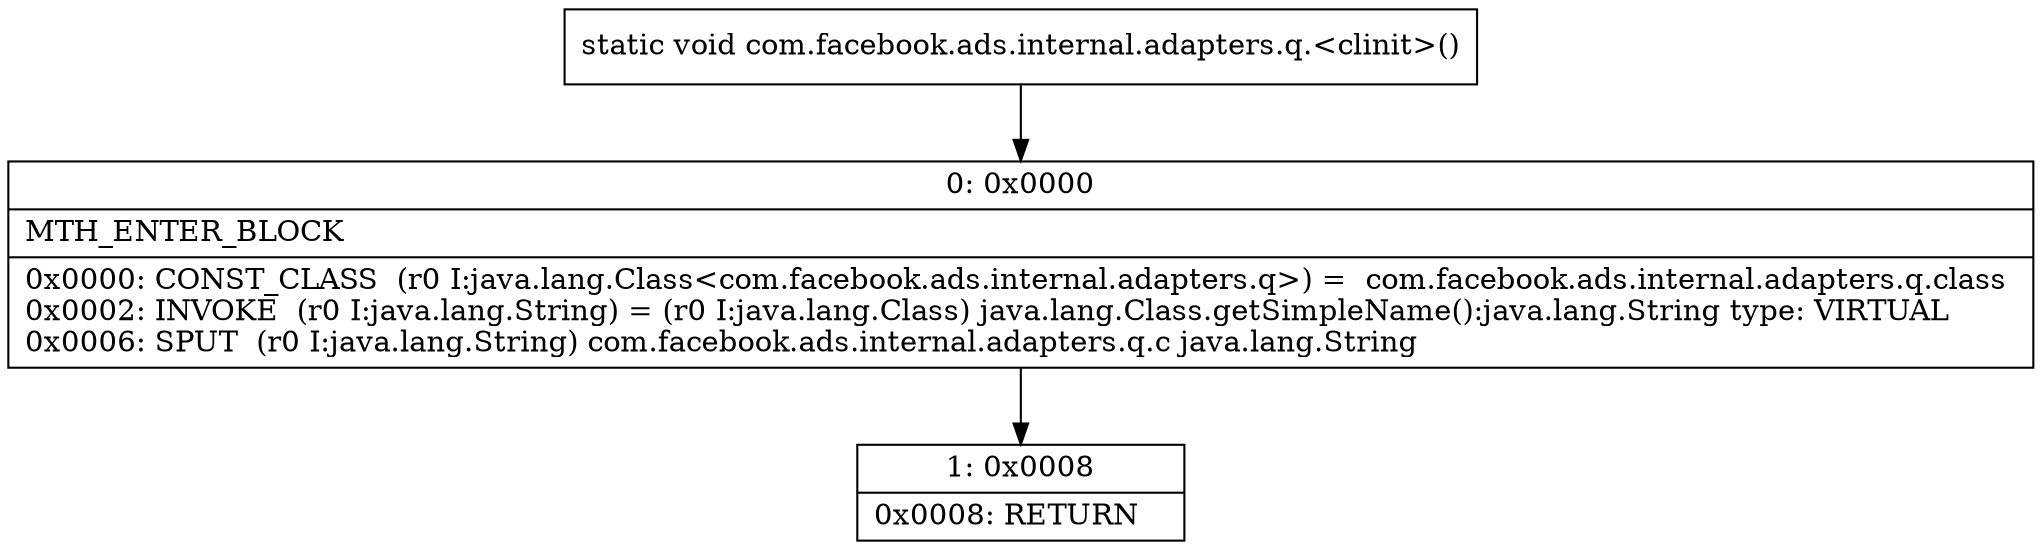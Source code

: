 digraph "CFG forcom.facebook.ads.internal.adapters.q.\<clinit\>()V" {
Node_0 [shape=record,label="{0\:\ 0x0000|MTH_ENTER_BLOCK\l|0x0000: CONST_CLASS  (r0 I:java.lang.Class\<com.facebook.ads.internal.adapters.q\>) =  com.facebook.ads.internal.adapters.q.class \l0x0002: INVOKE  (r0 I:java.lang.String) = (r0 I:java.lang.Class) java.lang.Class.getSimpleName():java.lang.String type: VIRTUAL \l0x0006: SPUT  (r0 I:java.lang.String) com.facebook.ads.internal.adapters.q.c java.lang.String \l}"];
Node_1 [shape=record,label="{1\:\ 0x0008|0x0008: RETURN   \l}"];
MethodNode[shape=record,label="{static void com.facebook.ads.internal.adapters.q.\<clinit\>() }"];
MethodNode -> Node_0;
Node_0 -> Node_1;
}


